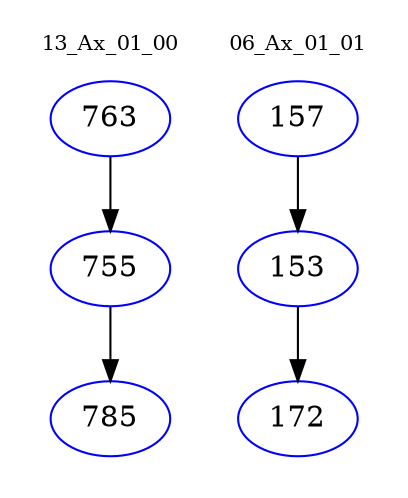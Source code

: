 digraph{
subgraph cluster_0 {
color = white
label = "13_Ax_01_00";
fontsize=10;
T0_763 [label="763", color="blue"]
T0_763 -> T0_755 [color="black"]
T0_755 [label="755", color="blue"]
T0_755 -> T0_785 [color="black"]
T0_785 [label="785", color="blue"]
}
subgraph cluster_1 {
color = white
label = "06_Ax_01_01";
fontsize=10;
T1_157 [label="157", color="blue"]
T1_157 -> T1_153 [color="black"]
T1_153 [label="153", color="blue"]
T1_153 -> T1_172 [color="black"]
T1_172 [label="172", color="blue"]
}
}
